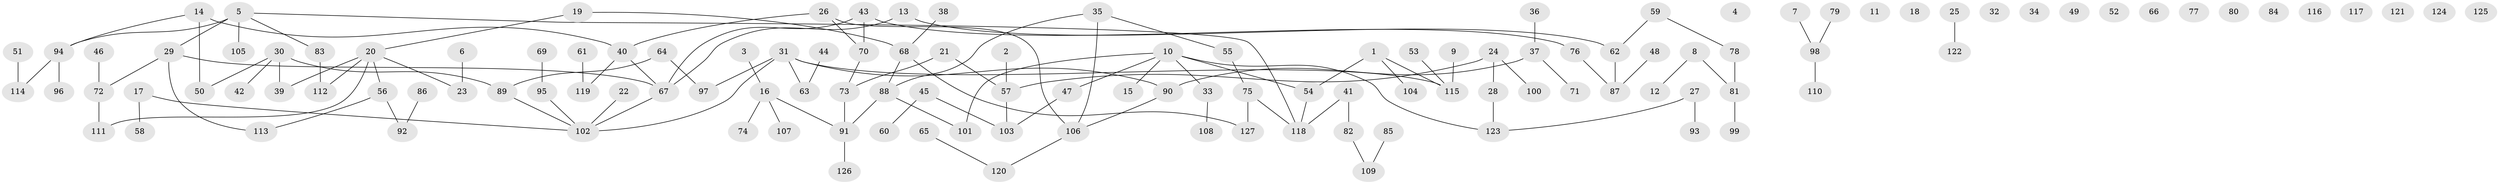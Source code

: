 // Generated by graph-tools (version 1.1) at 2025/25/03/09/25 03:25:23]
// undirected, 127 vertices, 125 edges
graph export_dot {
graph [start="1"]
  node [color=gray90,style=filled];
  1;
  2;
  3;
  4;
  5;
  6;
  7;
  8;
  9;
  10;
  11;
  12;
  13;
  14;
  15;
  16;
  17;
  18;
  19;
  20;
  21;
  22;
  23;
  24;
  25;
  26;
  27;
  28;
  29;
  30;
  31;
  32;
  33;
  34;
  35;
  36;
  37;
  38;
  39;
  40;
  41;
  42;
  43;
  44;
  45;
  46;
  47;
  48;
  49;
  50;
  51;
  52;
  53;
  54;
  55;
  56;
  57;
  58;
  59;
  60;
  61;
  62;
  63;
  64;
  65;
  66;
  67;
  68;
  69;
  70;
  71;
  72;
  73;
  74;
  75;
  76;
  77;
  78;
  79;
  80;
  81;
  82;
  83;
  84;
  85;
  86;
  87;
  88;
  89;
  90;
  91;
  92;
  93;
  94;
  95;
  96;
  97;
  98;
  99;
  100;
  101;
  102;
  103;
  104;
  105;
  106;
  107;
  108;
  109;
  110;
  111;
  112;
  113;
  114;
  115;
  116;
  117;
  118;
  119;
  120;
  121;
  122;
  123;
  124;
  125;
  126;
  127;
  1 -- 54;
  1 -- 104;
  1 -- 115;
  2 -- 57;
  3 -- 16;
  5 -- 29;
  5 -- 83;
  5 -- 94;
  5 -- 105;
  5 -- 118;
  6 -- 23;
  7 -- 98;
  8 -- 12;
  8 -- 81;
  9 -- 115;
  10 -- 15;
  10 -- 33;
  10 -- 47;
  10 -- 54;
  10 -- 101;
  10 -- 123;
  13 -- 62;
  13 -- 67;
  14 -- 40;
  14 -- 50;
  14 -- 94;
  16 -- 74;
  16 -- 91;
  16 -- 107;
  17 -- 58;
  17 -- 102;
  19 -- 20;
  19 -- 68;
  20 -- 23;
  20 -- 39;
  20 -- 56;
  20 -- 111;
  20 -- 112;
  21 -- 57;
  21 -- 73;
  22 -- 102;
  24 -- 28;
  24 -- 57;
  24 -- 100;
  25 -- 122;
  26 -- 40;
  26 -- 70;
  26 -- 106;
  27 -- 93;
  27 -- 123;
  28 -- 123;
  29 -- 67;
  29 -- 72;
  29 -- 113;
  30 -- 39;
  30 -- 42;
  30 -- 50;
  30 -- 89;
  31 -- 63;
  31 -- 90;
  31 -- 97;
  31 -- 102;
  31 -- 115;
  33 -- 108;
  35 -- 55;
  35 -- 88;
  35 -- 106;
  36 -- 37;
  37 -- 71;
  37 -- 90;
  38 -- 68;
  40 -- 67;
  40 -- 119;
  41 -- 82;
  41 -- 118;
  43 -- 67;
  43 -- 70;
  43 -- 76;
  44 -- 63;
  45 -- 60;
  45 -- 103;
  46 -- 72;
  47 -- 103;
  48 -- 87;
  51 -- 114;
  53 -- 115;
  54 -- 118;
  55 -- 75;
  56 -- 92;
  56 -- 113;
  57 -- 103;
  59 -- 62;
  59 -- 78;
  61 -- 119;
  62 -- 87;
  64 -- 89;
  64 -- 97;
  65 -- 120;
  67 -- 102;
  68 -- 88;
  68 -- 127;
  69 -- 95;
  70 -- 73;
  72 -- 111;
  73 -- 91;
  75 -- 118;
  75 -- 127;
  76 -- 87;
  78 -- 81;
  79 -- 98;
  81 -- 99;
  82 -- 109;
  83 -- 112;
  85 -- 109;
  86 -- 92;
  88 -- 91;
  88 -- 101;
  89 -- 102;
  90 -- 106;
  91 -- 126;
  94 -- 96;
  94 -- 114;
  95 -- 102;
  98 -- 110;
  106 -- 120;
}
